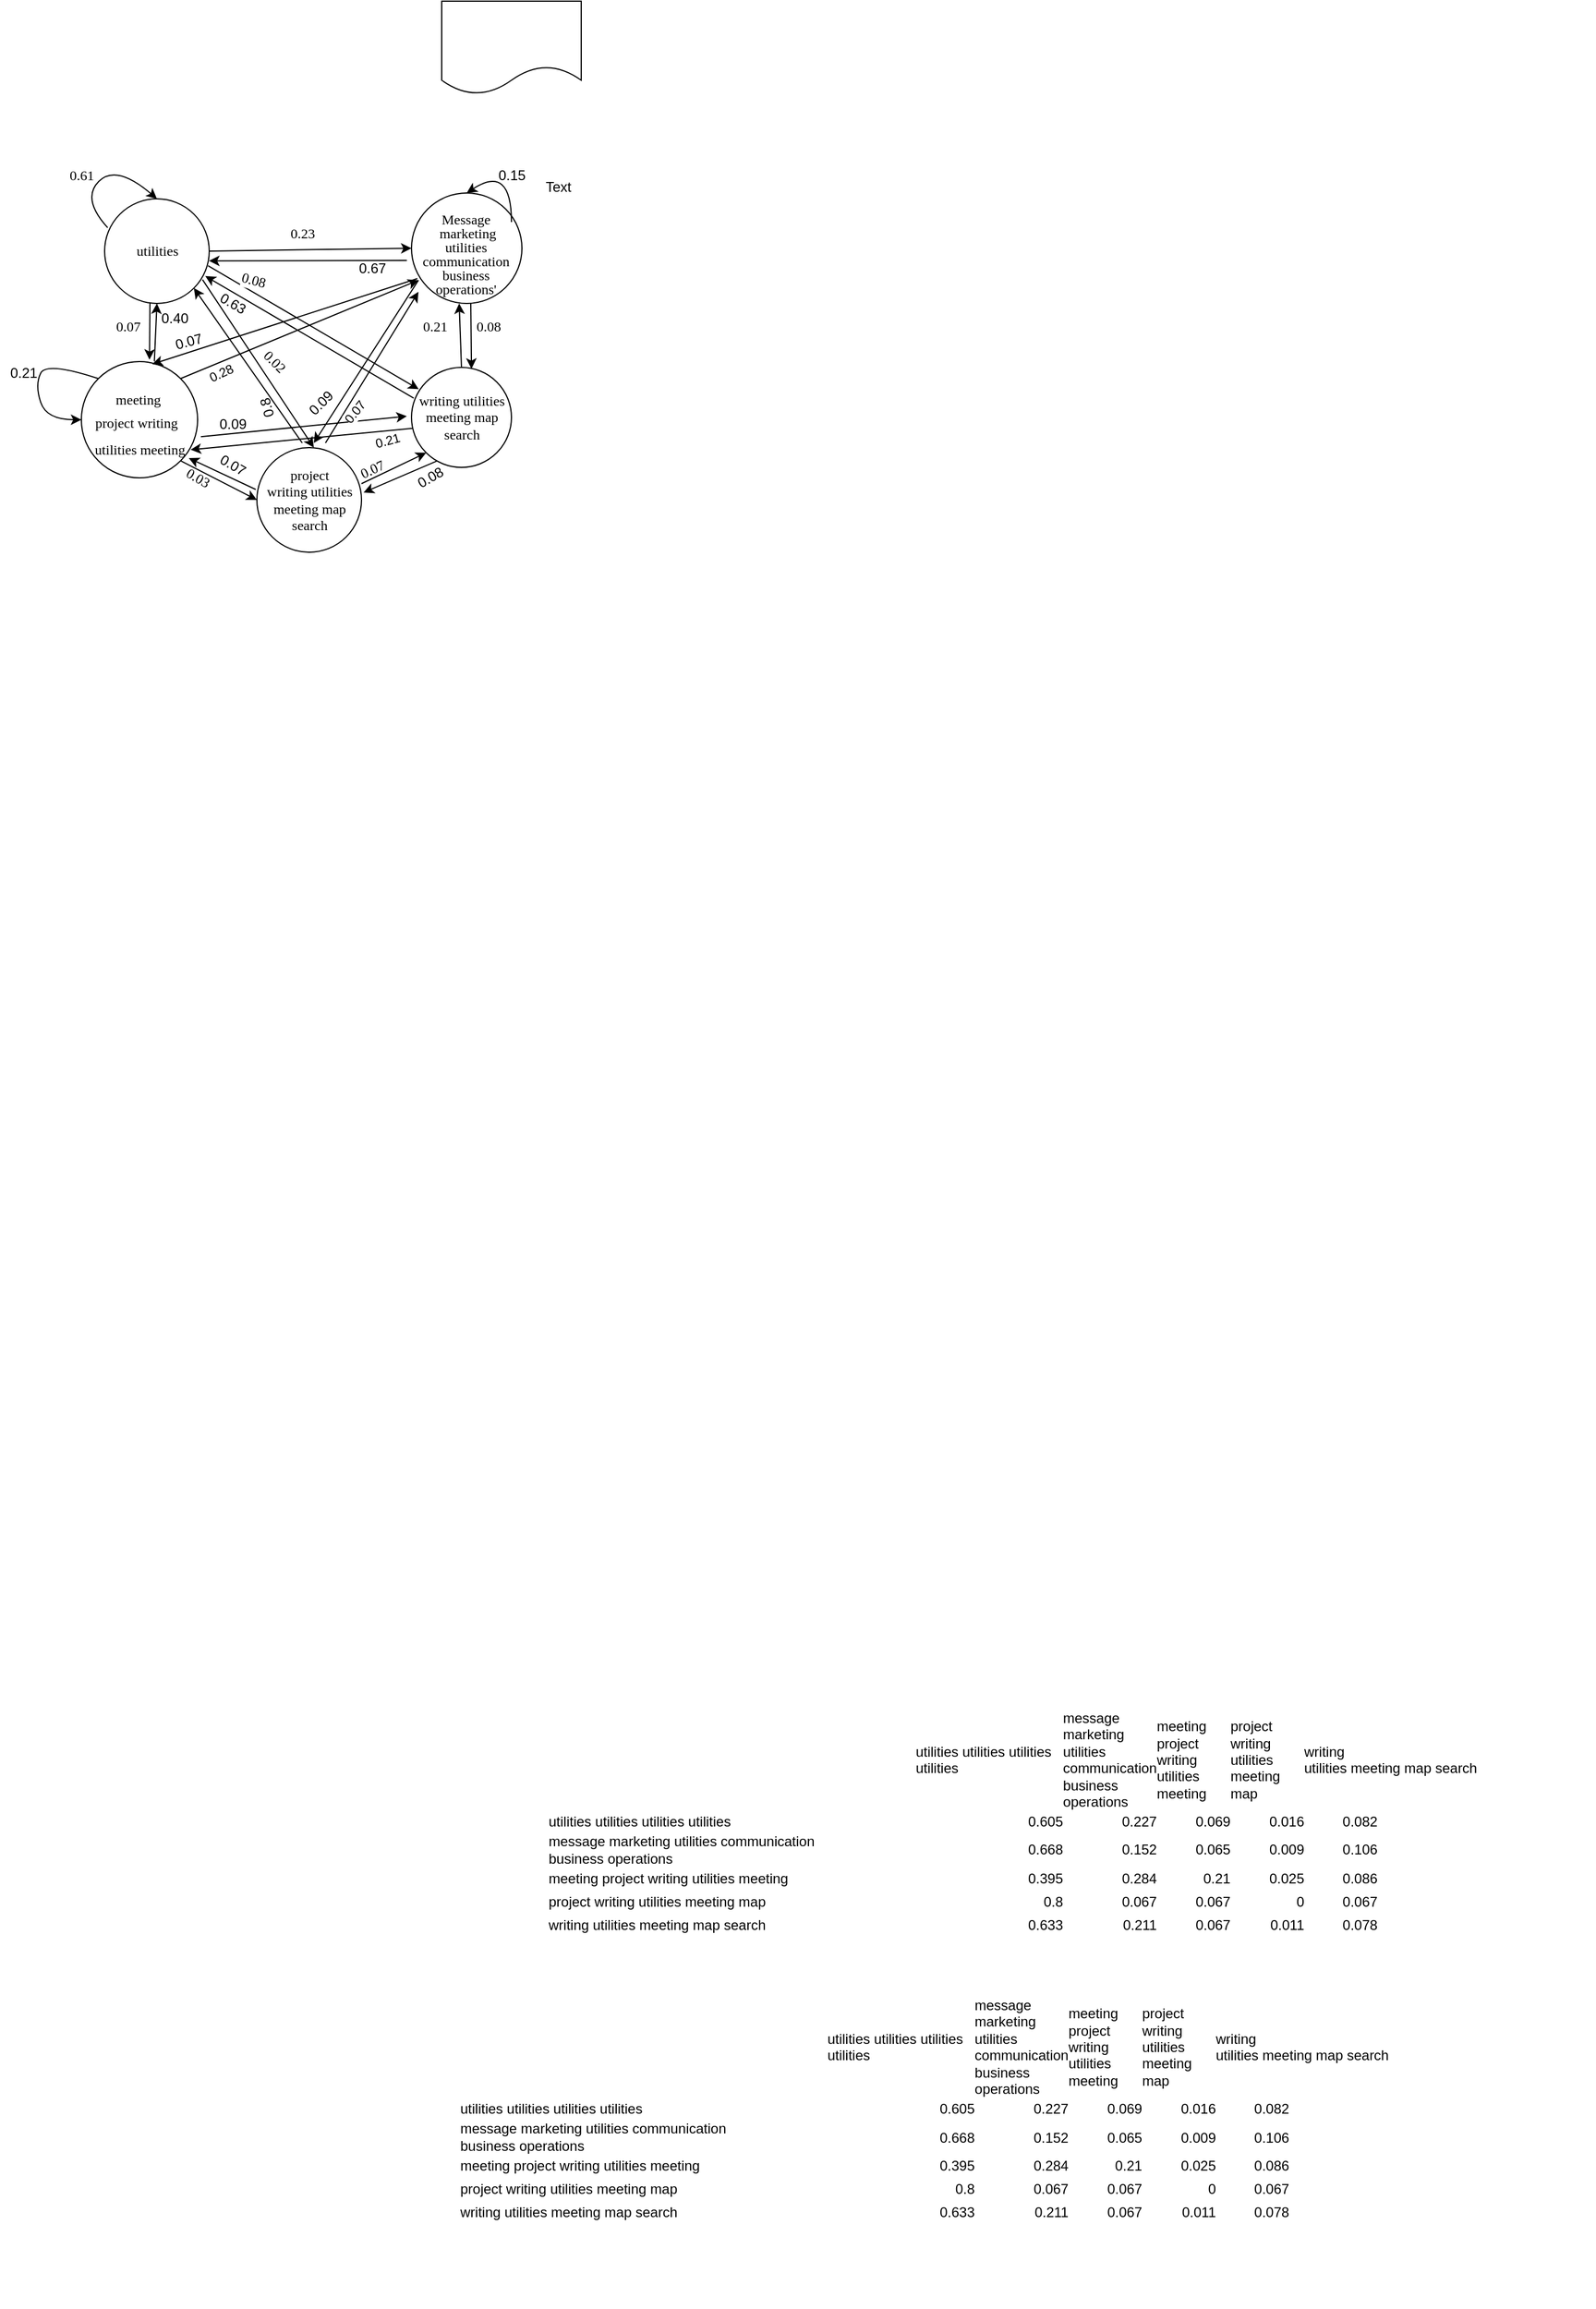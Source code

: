 <mxfile version="17.0.0" type="github">
  <diagram id="NkgFP6aYnqGyyIgVfoUW" name="Page-1">
    <mxGraphModel dx="1422" dy="1520" grid="1" gridSize="10" guides="1" tooltips="1" connect="1" arrows="1" fold="1" page="1" pageScale="1" pageWidth="827" pageHeight="1169" math="0" shadow="0">
      <root>
        <mxCell id="0" />
        <mxCell id="1" parent="0" />
        <mxCell id="uUu0Q5NePI6npQGHdQzm-4" value="utilities" style="shape=ellipse;html=1;dashed=0;whitespace=wrap;aspect=fixed;perimeter=ellipsePerimeter;fontFamily=Times New Roman;align=center;fontSize=12;" parent="1" vertex="1">
          <mxGeometry x="80" y="30" width="90" height="90" as="geometry" />
        </mxCell>
        <mxCell id="uUu0Q5NePI6npQGHdQzm-5" value="&lt;p class=&quot;MsoNormal&quot; style=&quot;margin-bottom: 0cm; line-height: 0; font-size: 12px;&quot;&gt;&lt;span lang=&quot;EN-GB&quot; style=&quot;font-size: 12px;&quot;&gt;&lt;font style=&quot;font-size: 12px;&quot;&gt;Message&amp;nbsp;&lt;/font&gt;&lt;/span&gt;&lt;/p&gt;&lt;p class=&quot;MsoNormal&quot; style=&quot;margin-bottom: 0cm; line-height: 0; font-size: 12px;&quot;&gt;&lt;font style=&quot;font-size: 12px;&quot;&gt;marketing&lt;/font&gt;&lt;/p&gt;&lt;p class=&quot;MsoNormal&quot; style=&quot;margin-bottom: 0cm; line-height: 0; font-size: 12px;&quot;&gt;&lt;font style=&quot;font-size: 12px;&quot;&gt;utilities&amp;nbsp;&lt;/font&gt;&lt;/p&gt;&lt;p class=&quot;MsoNormal&quot; style=&quot;margin-bottom: 0cm; line-height: 0; font-size: 12px;&quot;&gt;&lt;font style=&quot;font-size: 12px;&quot;&gt;communication&amp;nbsp;&lt;/font&gt;&lt;/p&gt;&lt;p class=&quot;MsoNormal&quot; style=&quot;margin-bottom: 0cm; line-height: 0; font-size: 12px;&quot;&gt;&lt;span style=&quot;font-size: 12px;&quot;&gt;business&amp;nbsp;&lt;/span&gt;&lt;/p&gt;&lt;p class=&quot;MsoNormal&quot; style=&quot;margin-bottom: 0cm; line-height: 0; font-size: 12px;&quot;&gt;&lt;span style=&quot;font-size: 12px;&quot;&gt;operations&#39;&amp;nbsp;&lt;/span&gt;&lt;/p&gt;" style="shape=ellipse;html=1;dashed=0;whitespace=wrap;aspect=fixed;perimeter=ellipsePerimeter;align=center;fontFamily=Times New Roman;fontSize=12;" parent="1" vertex="1">
          <mxGeometry x="344" y="25" width="95" height="95" as="geometry" />
        </mxCell>
        <mxCell id="uUu0Q5NePI6npQGHdQzm-16" value="&lt;p class=&quot;MsoNormal&quot; style=&quot;margin-bottom: 0cm ; line-height: 0.7 ; font-size: 12px&quot;&gt;&lt;span lang=&quot;EN-GB&quot; style=&quot;font-size: 12px&quot;&gt;&lt;font style=&quot;font-size: 12px&quot;&gt;meeting&amp;nbsp;&lt;/font&gt;&lt;/span&gt;&lt;/p&gt;&lt;p class=&quot;MsoNormal&quot; style=&quot;margin-bottom: 0cm ; line-height: 0.7 ; font-size: 12px&quot;&gt;&lt;span lang=&quot;EN-GB&quot;&gt;project&amp;nbsp;&lt;/span&gt;&lt;span&gt;writing&amp;nbsp;&amp;nbsp;&lt;/span&gt;&lt;/p&gt;&lt;blockquote style=&quot;margin-bottom: 0cm ; line-height: normal&quot;&gt;utilities&lt;span style=&quot;font-size: 12px&quot;&gt;&amp;nbsp;&lt;/span&gt;&lt;span style=&quot;font-size: 12px&quot;&gt;meeting&lt;/span&gt;&lt;/blockquote&gt;" style="shape=ellipse;html=1;dashed=0;whitespace=wrap;aspect=fixed;perimeter=ellipsePerimeter;fontFamily=Times New Roman;align=center;fontSize=12;" parent="1" vertex="1">
          <mxGeometry x="60" y="170" width="100" height="100" as="geometry" />
        </mxCell>
        <mxCell id="uUu0Q5NePI6npQGHdQzm-17" value="&lt;span&gt;writing utilities &lt;br&gt;meeting map &lt;br&gt;search&lt;br&gt;&lt;/span&gt;" style="shape=ellipse;html=1;dashed=0;whitespace=wrap;aspect=fixed;perimeter=ellipsePerimeter;fontFamily=Times New Roman;align=center;fontSize=12;" parent="1" vertex="1">
          <mxGeometry x="344" y="175" width="86" height="86" as="geometry" />
        </mxCell>
        <mxCell id="uUu0Q5NePI6npQGHdQzm-18" value="&lt;span lang=&quot;EN-GB&quot; style=&quot;font-size: 12px ; line-height: 107%&quot;&gt;project &lt;br&gt;writing utilities&lt;br style=&quot;font-size: 12px&quot;&gt;meeting map &lt;br style=&quot;font-size: 12px&quot;&gt;search&lt;/span&gt;" style="shape=ellipse;html=1;dashed=0;whitespace=wrap;aspect=fixed;perimeter=ellipsePerimeter;fontFamily=Times New Roman;align=center;fontSize=12;" parent="1" vertex="1">
          <mxGeometry x="211" y="244" width="90" height="90" as="geometry" />
        </mxCell>
        <mxCell id="uUu0Q5NePI6npQGHdQzm-34" value="" style="endArrow=classic;html=1;rounded=0;fontSize=12;entryX=0;entryY=0.5;entryDx=0;entryDy=0;exitX=1;exitY=0.5;exitDx=0;exitDy=0;fontFamily=Times New Roman;align=center;" parent="1" source="uUu0Q5NePI6npQGHdQzm-4" target="uUu0Q5NePI6npQGHdQzm-5" edge="1">
          <mxGeometry width="50" height="50" relative="1" as="geometry">
            <mxPoint x="210" y="90" as="sourcePoint" />
            <mxPoint x="260" y="40" as="targetPoint" />
          </mxGeometry>
        </mxCell>
        <mxCell id="uUu0Q5NePI6npQGHdQzm-35" value="" style="endArrow=classic;html=1;rounded=0;fontSize=12;exitX=0.989;exitY=0.64;exitDx=0;exitDy=0;exitPerimeter=0;fontFamily=Times New Roman;align=center;entryX=0.072;entryY=0.218;entryDx=0;entryDy=0;entryPerimeter=0;" parent="1" source="uUu0Q5NePI6npQGHdQzm-4" target="uUu0Q5NePI6npQGHdQzm-17" edge="1">
          <mxGeometry width="50" height="50" relative="1" as="geometry">
            <mxPoint x="180" y="130" as="sourcePoint" />
            <mxPoint x="340" y="190" as="targetPoint" />
          </mxGeometry>
        </mxCell>
        <mxCell id="uUu0Q5NePI6npQGHdQzm-49" value="0.08" style="edgeLabel;html=1;align=center;verticalAlign=middle;resizable=0;points=[];fontSize=12;fontFamily=Times New Roman;rotation=15;" parent="uUu0Q5NePI6npQGHdQzm-35" vertex="1" connectable="0">
          <mxGeometry x="-0.25" relative="1" as="geometry">
            <mxPoint x="-29" y="-28" as="offset" />
          </mxGeometry>
        </mxCell>
        <mxCell id="uUu0Q5NePI6npQGHdQzm-36" value="" style="endArrow=classic;html=1;rounded=0;fontSize=12;exitX=0.936;exitY=0.773;exitDx=0;exitDy=0;exitPerimeter=0;fontFamily=Times New Roman;align=center;" parent="1" source="uUu0Q5NePI6npQGHdQzm-4" edge="1">
          <mxGeometry width="50" height="50" relative="1" as="geometry">
            <mxPoint x="210" y="294" as="sourcePoint" />
            <mxPoint x="260" y="244" as="targetPoint" />
          </mxGeometry>
        </mxCell>
        <mxCell id="uUu0Q5NePI6npQGHdQzm-37" value="" style="endArrow=classic;html=1;rounded=0;fontSize=12;entryX=0.586;entryY=-0.016;entryDx=0;entryDy=0;fontFamily=Times New Roman;align=center;entryPerimeter=0;" parent="1" target="uUu0Q5NePI6npQGHdQzm-16" edge="1">
          <mxGeometry width="50" height="50" relative="1" as="geometry">
            <mxPoint x="119" y="120" as="sourcePoint" />
            <mxPoint x="120" y="160" as="targetPoint" />
          </mxGeometry>
        </mxCell>
        <mxCell id="uUu0Q5NePI6npQGHdQzm-38" value="" style="endArrow=classic;html=1;rounded=0;fontSize=12;entryX=0;entryY=1;entryDx=0;entryDy=0;fontFamily=Times New Roman;align=center;" parent="1" target="uUu0Q5NePI6npQGHdQzm-17" edge="1">
          <mxGeometry width="50" height="50" relative="1" as="geometry">
            <mxPoint x="301" y="275" as="sourcePoint" />
            <mxPoint x="350.418" y="249.488" as="targetPoint" />
          </mxGeometry>
        </mxCell>
        <mxCell id="uUu0Q5NePI6npQGHdQzm-41" value="" style="endArrow=classic;html=1;rounded=0;fontSize=12;entryX=0;entryY=0.5;entryDx=0;entryDy=0;exitX=1;exitY=1;exitDx=0;exitDy=0;fontFamily=Times New Roman;align=center;" parent="1" source="uUu0Q5NePI6npQGHdQzm-16" target="uUu0Q5NePI6npQGHdQzm-18" edge="1">
          <mxGeometry width="50" height="50" relative="1" as="geometry">
            <mxPoint x="100" y="305" as="sourcePoint" />
            <mxPoint x="150" y="255" as="targetPoint" />
          </mxGeometry>
        </mxCell>
        <mxCell id="uUu0Q5NePI6npQGHdQzm-42" value="" style="endArrow=classic;html=1;rounded=0;fontSize=12;fontFamily=Times New Roman;align=center;exitX=0.5;exitY=0;exitDx=0;exitDy=0;" parent="1" edge="1" source="uUu0Q5NePI6npQGHdQzm-17">
          <mxGeometry width="50" height="50" relative="1" as="geometry">
            <mxPoint x="385" y="170" as="sourcePoint" />
            <mxPoint x="385.01" y="119.997" as="targetPoint" />
          </mxGeometry>
        </mxCell>
        <mxCell id="uUu0Q5NePI6npQGHdQzm-43" value="" style="endArrow=classic;html=1;rounded=0;fontSize=12;entryX=0.6;entryY=0.014;entryDx=0;entryDy=0;entryPerimeter=0;fontFamily=Times New Roman;align=center;" parent="1" target="uUu0Q5NePI6npQGHdQzm-17" edge="1">
          <mxGeometry width="50" height="50" relative="1" as="geometry">
            <mxPoint x="395" y="120" as="sourcePoint" />
            <mxPoint x="400" y="170" as="targetPoint" />
          </mxGeometry>
        </mxCell>
        <mxCell id="uUu0Q5NePI6npQGHdQzm-47" value="" style="endArrow=classic;html=1;rounded=0;fontSize=12;entryX=0.962;entryY=0.738;entryDx=0;entryDy=0;entryPerimeter=0;fontFamily=Times New Roman;align=center;exitX=0.022;exitY=0.308;exitDx=0;exitDy=0;exitPerimeter=0;" parent="1" source="uUu0Q5NePI6npQGHdQzm-17" target="uUu0Q5NePI6npQGHdQzm-4" edge="1">
          <mxGeometry width="50" height="50" relative="1" as="geometry">
            <mxPoint x="340" y="200" as="sourcePoint" />
            <mxPoint x="300" y="160" as="targetPoint" />
          </mxGeometry>
        </mxCell>
        <mxCell id="uUu0Q5NePI6npQGHdQzm-48" value="0.23" style="text;html=1;align=center;verticalAlign=middle;resizable=0;points=[];autosize=1;strokeColor=none;fillColor=none;fontSize=12;fontFamily=Times New Roman;" parent="1" vertex="1">
          <mxGeometry x="230" y="50" width="40" height="20" as="geometry" />
        </mxCell>
        <mxCell id="uUu0Q5NePI6npQGHdQzm-50" value="0.02" style="text;html=1;align=center;verticalAlign=middle;resizable=0;points=[];autosize=1;strokeColor=none;fillColor=none;fontSize=12;fontFamily=Times New Roman;rotation=45;" parent="1" vertex="1">
          <mxGeometry x="206" y="160" width="40" height="20" as="geometry" />
        </mxCell>
        <mxCell id="uUu0Q5NePI6npQGHdQzm-51" value="0.07" style="text;html=1;align=center;verticalAlign=middle;resizable=0;points=[];autosize=1;strokeColor=none;fillColor=none;fontSize=12;fontFamily=Times New Roman;" parent="1" vertex="1">
          <mxGeometry x="80" y="130" width="40" height="20" as="geometry" />
        </mxCell>
        <mxCell id="uUu0Q5NePI6npQGHdQzm-53" value="0.03" style="text;html=1;align=center;verticalAlign=middle;resizable=0;points=[];autosize=1;strokeColor=none;fillColor=none;fontSize=12;fontFamily=Times New Roman;rotation=30;" parent="1" vertex="1">
          <mxGeometry x="140" y="260" width="40" height="20" as="geometry" />
        </mxCell>
        <mxCell id="uUu0Q5NePI6npQGHdQzm-54" value="" style="curved=1;endArrow=classic;html=1;rounded=0;fontFamily=Times New Roman;fontSize=12;exitX=0.029;exitY=0.276;exitDx=0;exitDy=0;exitPerimeter=0;" parent="1" source="uUu0Q5NePI6npQGHdQzm-4" edge="1">
          <mxGeometry width="50" height="50" relative="1" as="geometry">
            <mxPoint x="60" y="40" as="sourcePoint" />
            <mxPoint x="125" y="30" as="targetPoint" />
            <Array as="points">
              <mxPoint x="60" y="30" />
              <mxPoint x="90" />
            </Array>
          </mxGeometry>
        </mxCell>
        <mxCell id="uUu0Q5NePI6npQGHdQzm-55" value="0.61" style="text;html=1;align=center;verticalAlign=middle;resizable=0;points=[];autosize=1;strokeColor=none;fillColor=none;fontSize=12;fontFamily=Times New Roman;" parent="1" vertex="1">
          <mxGeometry x="40" width="40" height="20" as="geometry" />
        </mxCell>
        <mxCell id="uUu0Q5NePI6npQGHdQzm-56" value="0.08" style="text;html=1;align=center;verticalAlign=middle;resizable=0;points=[];autosize=1;strokeColor=none;fillColor=none;fontSize=12;fontFamily=Times New Roman;" parent="1" vertex="1">
          <mxGeometry x="390" y="130" width="40" height="20" as="geometry" />
        </mxCell>
        <mxCell id="uUu0Q5NePI6npQGHdQzm-57" value="0.21" style="text;html=1;align=center;verticalAlign=middle;resizable=0;points=[];autosize=1;strokeColor=none;fillColor=none;fontSize=12;fontFamily=Times New Roman;" parent="1" vertex="1">
          <mxGeometry x="344" y="130" width="40" height="20" as="geometry" />
        </mxCell>
        <mxCell id="uUu0Q5NePI6npQGHdQzm-58" value="0.07" style="text;html=1;align=center;verticalAlign=middle;resizable=0;points=[];autosize=1;strokeColor=none;fillColor=none;fontSize=12;fontFamily=Times New Roman;rotation=-25;" parent="1" vertex="1">
          <mxGeometry x="290" y="253" width="40" height="20" as="geometry" />
        </mxCell>
        <mxCell id="uUu0Q5NePI6npQGHdQzm-59" value="" style="shape=document;whiteSpace=wrap;html=1;boundedLbl=1;fontFamily=Times New Roman;fontSize=12;" parent="1" vertex="1">
          <mxGeometry x="370" y="-140" width="120" height="80" as="geometry" />
        </mxCell>
        <mxCell id="LGM-K7nG5Ex01GaFveVR-1" value="&#xa;&#xa;&#xa;&#xa;&#xa;&#xa;&#xa;&#xa;&#xa;&#xa;&#xa;&#xa;&#xa;&lt;table border=&quot;0&quot; cellpadding=&quot;0&quot; cellspacing=&quot;0&quot; width=&quot;899&quot; style=&quot;border-collapse: collapse ; width: 675pt&quot;&gt;&#xa;&#xa; &lt;colgroup&gt;&lt;col width=&quot;322&quot; style=&quot;width: 242pt&quot;&gt;&#xa; &lt;col width=&quot;129&quot; style=&quot;width: 97pt&quot;&gt;&#xa; &lt;col width=&quot;64&quot; span=&quot;7&quot; style=&quot;width: 48pt&quot;&gt;&#xa; &lt;/colgroup&gt;&lt;tbody&gt;&lt;tr style=&quot;height: 15.0pt&quot;&gt;&#xa;  &lt;td height=&quot;20&quot; width=&quot;322&quot; style=&quot;height: 15.0pt ; width: 242pt&quot;&gt;&lt;/td&gt;&#xa;  &lt;td width=&quot;129&quot; style=&quot;width: 97pt&quot;&gt;utilities utilities utilities utilities&lt;/td&gt;&#xa;  &lt;td width=&quot;64&quot; style=&quot;width: 48pt&quot;&gt;message marketing utilities communication&#xa;  business operations&lt;/td&gt;&#xa;  &lt;td width=&quot;64&quot; style=&quot;width: 48pt&quot;&gt;meeting project writing utilities meeting&lt;/td&gt;&#xa;  &lt;td width=&quot;64&quot; style=&quot;width: 48pt&quot;&gt;project writing utilities meeting map&lt;/td&gt;&#xa;  &lt;td colspan=&quot;4&quot; width=&quot;256&quot; style=&quot;width: 192pt&quot;&gt;writing&#xa;  utilities meeting map search&lt;/td&gt;&#xa; &lt;/tr&gt;&#xa; &lt;tr style=&quot;height: 15.0pt&quot;&gt;&#xa;  &lt;td height=&quot;20&quot; style=&quot;height: 15.0pt&quot;&gt;utilities utilities utilities utilities&lt;/td&gt;&#xa;  &lt;td align=&quot;right&quot;&gt;0.605&lt;/td&gt;&#xa;  &lt;td align=&quot;right&quot;&gt;0.227&lt;/td&gt;&#xa;  &lt;td align=&quot;right&quot;&gt;0.069&lt;/td&gt;&#xa;  &lt;td align=&quot;right&quot;&gt;0.016&lt;/td&gt;&#xa;  &lt;td align=&quot;right&quot;&gt;0.082&lt;/td&gt;&#xa;  &lt;td&gt;&lt;/td&gt;&#xa;  &lt;td&gt;&lt;/td&gt;&#xa;  &lt;td&gt;&lt;/td&gt;&#xa; &lt;/tr&gt;&#xa; &lt;tr style=&quot;height: 15.0pt&quot;&gt;&#xa;  &lt;td height=&quot;20&quot; style=&quot;height: 15.0pt&quot;&gt;message marketing utilities communication&#xa;  business operations&lt;/td&gt;&#xa;  &lt;td align=&quot;right&quot;&gt;0.668&lt;/td&gt;&#xa;  &lt;td align=&quot;right&quot;&gt;0.152&lt;/td&gt;&#xa;  &lt;td align=&quot;right&quot;&gt;0.065&lt;/td&gt;&#xa;  &lt;td align=&quot;right&quot;&gt;0.009&lt;/td&gt;&#xa;  &lt;td align=&quot;right&quot;&gt;0.106&lt;/td&gt;&#xa;  &lt;td&gt;&lt;/td&gt;&#xa;  &lt;td&gt;&lt;/td&gt;&#xa;  &lt;td&gt;&lt;/td&gt;&#xa; &lt;/tr&gt;&#xa; &lt;tr style=&quot;height: 15.0pt&quot;&gt;&#xa;  &lt;td height=&quot;20&quot; style=&quot;height: 15.0pt&quot;&gt;meeting project writing utilities meeting&lt;/td&gt;&#xa;  &lt;td align=&quot;right&quot;&gt;0.395&lt;/td&gt;&#xa;  &lt;td align=&quot;right&quot;&gt;0.284&lt;/td&gt;&#xa;  &lt;td align=&quot;right&quot;&gt;0.21&lt;/td&gt;&#xa;  &lt;td align=&quot;right&quot;&gt;0.025&lt;/td&gt;&#xa;  &lt;td align=&quot;right&quot;&gt;0.086&lt;/td&gt;&#xa;  &lt;td&gt;&lt;/td&gt;&#xa;  &lt;td&gt;&lt;/td&gt;&#xa;  &lt;td&gt;&lt;/td&gt;&#xa; &lt;/tr&gt;&#xa; &lt;tr style=&quot;height: 15.0pt&quot;&gt;&#xa;  &lt;td height=&quot;20&quot; style=&quot;height: 15.0pt&quot;&gt;project writing utilities meeting map&lt;/td&gt;&#xa;  &lt;td align=&quot;right&quot;&gt;0.8&lt;/td&gt;&#xa;  &lt;td align=&quot;right&quot;&gt;0.067&lt;/td&gt;&#xa;  &lt;td align=&quot;right&quot;&gt;0.067&lt;/td&gt;&#xa;  &lt;td align=&quot;right&quot;&gt;0&lt;/td&gt;&#xa;  &lt;td align=&quot;right&quot;&gt;0.067&lt;/td&gt;&#xa;  &lt;td&gt;&lt;/td&gt;&#xa;  &lt;td&gt;&lt;/td&gt;&#xa;  &lt;td&gt;&lt;/td&gt;&#xa; &lt;/tr&gt;&#xa; &lt;tr style=&quot;height: 15.0pt&quot;&gt;&#xa;  &lt;td height=&quot;20&quot; style=&quot;height: 15.0pt&quot;&gt;writing utilities meeting map search&lt;/td&gt;&#xa;  &lt;td align=&quot;right&quot;&gt;0.633&lt;/td&gt;&#xa;  &lt;td align=&quot;right&quot;&gt;0.211&lt;/td&gt;&#xa;  &lt;td align=&quot;right&quot;&gt;0.067&lt;/td&gt;&#xa;  &lt;td align=&quot;right&quot;&gt;0.011&lt;/td&gt;&#xa;  &lt;td align=&quot;right&quot;&gt;0.078&lt;/td&gt;&#xa;  &lt;td&gt;&lt;/td&gt;&#xa;  &lt;td&gt;&lt;/td&gt;&#xa;  &lt;td&gt;&lt;/td&gt;&#xa; &lt;/tr&gt;&#xa;&#xa;&lt;/tbody&gt;&lt;/table&gt;&#xa;&#xa;&#xa;&#xa;&#xa;" style="text;whiteSpace=wrap;html=1;" vertex="1" parent="1">
          <mxGeometry x="384" y="390" width="550" height="1170" as="geometry" />
        </mxCell>
        <mxCell id="LGM-K7nG5Ex01GaFveVR-2" value="&lt;table border=&quot;0&quot; cellpadding=&quot;0&quot; cellspacing=&quot;0&quot; width=&quot;899&quot; style=&quot;border-collapse: collapse ; width: 675pt&quot;&gt;&#xa;&#xa; &lt;colgroup&gt;&lt;col width=&quot;322&quot; style=&quot;width: 242pt&quot;&gt;&#xa; &lt;col width=&quot;129&quot; style=&quot;width: 97pt&quot;&gt;&#xa; &lt;col width=&quot;64&quot; span=&quot;7&quot; style=&quot;width: 48pt&quot;&gt;&#xa; &lt;/colgroup&gt;&lt;tbody&gt;&lt;tr style=&quot;height: 15.0pt&quot;&gt;&#xa;  &lt;td height=&quot;20&quot; width=&quot;322&quot; style=&quot;height: 15.0pt ; width: 242pt&quot;&gt;&lt;/td&gt;&#xa;  &lt;td width=&quot;129&quot; style=&quot;width: 97pt&quot;&gt;utilities utilities utilities utilities&lt;/td&gt;&#xa;  &lt;td width=&quot;64&quot; style=&quot;width: 48pt&quot;&gt;message marketing utilities communication&#xa;  business operations&lt;/td&gt;&#xa;  &lt;td width=&quot;64&quot; style=&quot;width: 48pt&quot;&gt;meeting project writing utilities meeting&lt;/td&gt;&#xa;  &lt;td width=&quot;64&quot; style=&quot;width: 48pt&quot;&gt;project writing utilities meeting map&lt;/td&gt;&#xa;  &lt;td colspan=&quot;4&quot; width=&quot;256&quot; style=&quot;width: 192pt&quot;&gt;writing&#xa;  utilities meeting map search&lt;/td&gt;&#xa; &lt;/tr&gt;&#xa; &lt;tr style=&quot;height: 15.0pt&quot;&gt;&#xa;  &lt;td height=&quot;20&quot; style=&quot;height: 15.0pt&quot;&gt;utilities utilities utilities utilities&lt;/td&gt;&#xa;  &lt;td align=&quot;right&quot;&gt;0.605&lt;/td&gt;&#xa;  &lt;td align=&quot;right&quot;&gt;0.227&lt;/td&gt;&#xa;  &lt;td align=&quot;right&quot;&gt;0.069&lt;/td&gt;&#xa;  &lt;td align=&quot;right&quot;&gt;0.016&lt;/td&gt;&#xa;  &lt;td align=&quot;right&quot;&gt;0.082&lt;/td&gt;&#xa;  &lt;td&gt;&lt;/td&gt;&#xa;  &lt;td&gt;&lt;/td&gt;&#xa;  &lt;td&gt;&lt;/td&gt;&#xa; &lt;/tr&gt;&#xa; &lt;tr style=&quot;height: 15.0pt&quot;&gt;&#xa;  &lt;td height=&quot;20&quot; style=&quot;height: 15.0pt&quot;&gt;message marketing utilities communication&#xa;  business operations&lt;/td&gt;&#xa;  &lt;td align=&quot;right&quot;&gt;0.668&lt;/td&gt;&#xa;  &lt;td align=&quot;right&quot;&gt;0.152&lt;/td&gt;&#xa;  &lt;td align=&quot;right&quot;&gt;0.065&lt;/td&gt;&#xa;  &lt;td align=&quot;right&quot;&gt;0.009&lt;/td&gt;&#xa;  &lt;td align=&quot;right&quot;&gt;0.106&lt;/td&gt;&#xa;  &lt;td&gt;&lt;/td&gt;&#xa;  &lt;td&gt;&lt;/td&gt;&#xa;  &lt;td&gt;&lt;/td&gt;&#xa; &lt;/tr&gt;&#xa; &lt;tr style=&quot;height: 15.0pt&quot;&gt;&#xa;  &lt;td height=&quot;20&quot; style=&quot;height: 15.0pt&quot;&gt;meeting project writing utilities meeting&lt;/td&gt;&#xa;  &lt;td align=&quot;right&quot;&gt;0.395&lt;/td&gt;&#xa;  &lt;td align=&quot;right&quot;&gt;0.284&lt;/td&gt;&#xa;  &lt;td align=&quot;right&quot;&gt;0.21&lt;/td&gt;&#xa;  &lt;td align=&quot;right&quot;&gt;0.025&lt;/td&gt;&#xa;  &lt;td align=&quot;right&quot;&gt;0.086&lt;/td&gt;&#xa;  &lt;td&gt;&lt;/td&gt;&#xa;  &lt;td&gt;&lt;/td&gt;&#xa;  &lt;td&gt;&lt;/td&gt;&#xa; &lt;/tr&gt;&#xa; &lt;tr style=&quot;height: 15.0pt&quot;&gt;&#xa;  &lt;td height=&quot;20&quot; style=&quot;height: 15.0pt&quot;&gt;project writing utilities meeting map&lt;/td&gt;&#xa;  &lt;td align=&quot;right&quot;&gt;0.8&lt;/td&gt;&#xa;  &lt;td align=&quot;right&quot;&gt;0.067&lt;/td&gt;&#xa;  &lt;td align=&quot;right&quot;&gt;0.067&lt;/td&gt;&#xa;  &lt;td align=&quot;right&quot;&gt;0&lt;/td&gt;&#xa;  &lt;td align=&quot;right&quot;&gt;0.067&lt;/td&gt;&#xa;  &lt;td&gt;&lt;/td&gt;&#xa;  &lt;td&gt;&lt;/td&gt;&#xa;  &lt;td&gt;&lt;/td&gt;&#xa; &lt;/tr&gt;&#xa; &lt;tr style=&quot;height: 15.0pt&quot;&gt;&#xa;  &lt;td height=&quot;20&quot; style=&quot;height: 15.0pt&quot;&gt;writing utilities meeting map search&lt;/td&gt;&#xa;  &lt;td align=&quot;right&quot;&gt;0.633&lt;/td&gt;&#xa;  &lt;td align=&quot;right&quot;&gt;0.211&lt;/td&gt;&#xa;  &lt;td align=&quot;right&quot;&gt;0.067&lt;/td&gt;&#xa;  &lt;td align=&quot;right&quot;&gt;0.011&lt;/td&gt;&#xa;  &lt;td align=&quot;right&quot;&gt;0.078&lt;/td&gt;&#xa;  &lt;td&gt;&lt;/td&gt;&#xa;  &lt;td&gt;&lt;/td&gt;&#xa;  &lt;td&gt;&lt;/td&gt;&#xa; &lt;/tr&gt;&#xa;&#xa;&lt;/tbody&gt;&lt;/table&gt;" style="text;whiteSpace=wrap;html=1;" vertex="1" parent="1">
          <mxGeometry x="460" y="330" width="550" height="1170" as="geometry" />
        </mxCell>
        <mxCell id="LGM-K7nG5Ex01GaFveVR-3" value="" style="endArrow=classic;html=1;rounded=0;entryX=0.998;entryY=0.593;entryDx=0;entryDy=0;entryPerimeter=0;" edge="1" parent="1" target="uUu0Q5NePI6npQGHdQzm-4">
          <mxGeometry width="50" height="50" relative="1" as="geometry">
            <mxPoint x="340" y="83" as="sourcePoint" />
            <mxPoint x="310" y="-10" as="targetPoint" />
          </mxGeometry>
        </mxCell>
        <mxCell id="LGM-K7nG5Ex01GaFveVR-4" value="0.67" style="text;html=1;align=center;verticalAlign=middle;resizable=0;points=[];autosize=1;strokeColor=none;fillColor=none;" vertex="1" parent="1">
          <mxGeometry x="290" y="80" width="40" height="20" as="geometry" />
        </mxCell>
        <mxCell id="LGM-K7nG5Ex01GaFveVR-5" value="" style="curved=1;endArrow=classic;html=1;rounded=0;entryX=0.5;entryY=0;entryDx=0;entryDy=0;" edge="1" parent="1" target="uUu0Q5NePI6npQGHdQzm-5">
          <mxGeometry width="50" height="50" relative="1" as="geometry">
            <mxPoint x="430" y="50" as="sourcePoint" />
            <mxPoint x="480" as="targetPoint" />
            <Array as="points">
              <mxPoint x="430" />
            </Array>
          </mxGeometry>
        </mxCell>
        <mxCell id="LGM-K7nG5Ex01GaFveVR-6" value="Text" style="text;html=1;align=center;verticalAlign=middle;resizable=0;points=[];autosize=1;strokeColor=none;fillColor=none;" vertex="1" parent="1">
          <mxGeometry x="450" y="10" width="40" height="20" as="geometry" />
        </mxCell>
        <mxCell id="LGM-K7nG5Ex01GaFveVR-7" value="0.15" style="text;html=1;align=center;verticalAlign=middle;resizable=0;points=[];autosize=1;strokeColor=none;fillColor=none;" vertex="1" parent="1">
          <mxGeometry x="410" width="40" height="20" as="geometry" />
        </mxCell>
        <mxCell id="LGM-K7nG5Ex01GaFveVR-8" value="" style="endArrow=classic;html=1;rounded=0;entryX=0.61;entryY=0.022;entryDx=0;entryDy=0;entryPerimeter=0;exitX=0.053;exitY=0.775;exitDx=0;exitDy=0;exitPerimeter=0;" edge="1" parent="1" source="uUu0Q5NePI6npQGHdQzm-5" target="uUu0Q5NePI6npQGHdQzm-16">
          <mxGeometry width="50" height="50" relative="1" as="geometry">
            <mxPoint x="240" y="30" as="sourcePoint" />
            <mxPoint x="290" y="-20" as="targetPoint" />
          </mxGeometry>
        </mxCell>
        <mxCell id="LGM-K7nG5Ex01GaFveVR-9" value="0.07" style="text;html=1;align=center;verticalAlign=middle;resizable=0;points=[];autosize=1;strokeColor=none;fillColor=none;rotation=-15;" vertex="1" parent="1">
          <mxGeometry x="132" y="143" width="40" height="20" as="geometry" />
        </mxCell>
        <mxCell id="LGM-K7nG5Ex01GaFveVR-10" value="" style="endArrow=classic;html=1;rounded=0;" edge="1" parent="1">
          <mxGeometry width="50" height="50" relative="1" as="geometry">
            <mxPoint x="350" y="100" as="sourcePoint" />
            <mxPoint x="260" y="240" as="targetPoint" />
          </mxGeometry>
        </mxCell>
        <mxCell id="LGM-K7nG5Ex01GaFveVR-13" value="0.09" style="text;html=1;align=center;verticalAlign=middle;resizable=0;points=[];autosize=1;strokeColor=none;fillColor=none;rotation=-45;" vertex="1" parent="1">
          <mxGeometry x="246" y="196" width="40" height="20" as="geometry" />
        </mxCell>
        <mxCell id="LGM-K7nG5Ex01GaFveVR-14" value="" style="endArrow=classic;html=1;rounded=0;exitX=1;exitY=0;exitDx=0;exitDy=0;" edge="1" parent="1" source="uUu0Q5NePI6npQGHdQzm-16">
          <mxGeometry width="50" height="50" relative="1" as="geometry">
            <mxPoint x="150" y="195" as="sourcePoint" />
            <mxPoint x="350" y="100" as="targetPoint" />
          </mxGeometry>
        </mxCell>
        <mxCell id="LGM-K7nG5Ex01GaFveVR-15" value="0.28" style="edgeLabel;html=1;align=center;verticalAlign=middle;resizable=0;points=[];rotation=-25;" vertex="1" connectable="0" parent="LGM-K7nG5Ex01GaFveVR-14">
          <mxGeometry x="-0.729" y="-4" relative="1" as="geometry">
            <mxPoint x="5" y="3" as="offset" />
          </mxGeometry>
        </mxCell>
        <mxCell id="LGM-K7nG5Ex01GaFveVR-16" value="" style="endArrow=classic;html=1;rounded=0;exitX=0.628;exitY=-0.002;exitDx=0;exitDy=0;exitPerimeter=0;entryX=0.5;entryY=1;entryDx=0;entryDy=0;" edge="1" parent="1" source="uUu0Q5NePI6npQGHdQzm-16" target="uUu0Q5NePI6npQGHdQzm-4">
          <mxGeometry width="50" height="50" relative="1" as="geometry">
            <mxPoint x="-20" y="160" as="sourcePoint" />
            <mxPoint x="30" y="110" as="targetPoint" />
          </mxGeometry>
        </mxCell>
        <mxCell id="LGM-K7nG5Ex01GaFveVR-17" value="0.40" style="text;html=1;align=center;verticalAlign=middle;resizable=0;points=[];autosize=1;strokeColor=none;fillColor=none;" vertex="1" parent="1">
          <mxGeometry x="120" y="123" width="40" height="20" as="geometry" />
        </mxCell>
        <mxCell id="LGM-K7nG5Ex01GaFveVR-19" value="" style="curved=1;endArrow=classic;html=1;rounded=0;exitX=0;exitY=0;exitDx=0;exitDy=0;entryX=0;entryY=0.5;entryDx=0;entryDy=0;" edge="1" parent="1" source="uUu0Q5NePI6npQGHdQzm-16" target="uUu0Q5NePI6npQGHdQzm-16">
          <mxGeometry width="50" height="50" relative="1" as="geometry">
            <mxPoint y="250" as="sourcePoint" />
            <mxPoint x="59" y="208" as="targetPoint" />
            <Array as="points">
              <mxPoint x="30" y="170" />
              <mxPoint x="20" y="190" />
              <mxPoint x="30" y="220" />
            </Array>
          </mxGeometry>
        </mxCell>
        <mxCell id="LGM-K7nG5Ex01GaFveVR-20" value="0.21" style="text;html=1;align=center;verticalAlign=middle;resizable=0;points=[];autosize=1;strokeColor=none;fillColor=none;" vertex="1" parent="1">
          <mxGeometry x="-10" y="170" width="40" height="20" as="geometry" />
        </mxCell>
        <mxCell id="LGM-K7nG5Ex01GaFveVR-21" value="" style="endArrow=classic;html=1;rounded=0;exitX=1.028;exitY=0.646;exitDx=0;exitDy=0;exitPerimeter=0;" edge="1" parent="1" source="uUu0Q5NePI6npQGHdQzm-16">
          <mxGeometry width="50" height="50" relative="1" as="geometry">
            <mxPoint x="154.8" y="243.6" as="sourcePoint" />
            <mxPoint x="340" y="217" as="targetPoint" />
          </mxGeometry>
        </mxCell>
        <mxCell id="LGM-K7nG5Ex01GaFveVR-22" value="0.09" style="text;html=1;align=center;verticalAlign=middle;resizable=0;points=[];autosize=1;strokeColor=none;fillColor=none;" vertex="1" parent="1">
          <mxGeometry x="170" y="214" width="40" height="20" as="geometry" />
        </mxCell>
        <mxCell id="LGM-K7nG5Ex01GaFveVR-23" value="" style="endArrow=classic;html=1;rounded=0;entryX=1;entryY=1;entryDx=0;entryDy=0;" edge="1" parent="1" target="uUu0Q5NePI6npQGHdQzm-4">
          <mxGeometry width="50" height="50" relative="1" as="geometry">
            <mxPoint x="250" y="240" as="sourcePoint" />
            <mxPoint x="260" y="140" as="targetPoint" />
          </mxGeometry>
        </mxCell>
        <mxCell id="LGM-K7nG5Ex01GaFveVR-24" value="0.8" style="text;html=1;align=center;verticalAlign=middle;resizable=0;points=[];autosize=1;strokeColor=none;fillColor=none;rotation=-105;" vertex="1" parent="1">
          <mxGeometry x="205" y="200" width="30" height="20" as="geometry" />
        </mxCell>
        <mxCell id="LGM-K7nG5Ex01GaFveVR-25" value="" style="endArrow=classic;html=1;rounded=0;" edge="1" parent="1">
          <mxGeometry width="50" height="50" relative="1" as="geometry">
            <mxPoint x="270" y="240" as="sourcePoint" />
            <mxPoint x="350" y="110" as="targetPoint" />
          </mxGeometry>
        </mxCell>
        <mxCell id="LGM-K7nG5Ex01GaFveVR-26" value="0.07" style="edgeLabel;html=1;align=center;verticalAlign=middle;resizable=0;points=[];rotation=-51;" vertex="1" connectable="0" parent="LGM-K7nG5Ex01GaFveVR-25">
          <mxGeometry x="-0.631" y="-3" relative="1" as="geometry">
            <mxPoint x="7" y="-4" as="offset" />
          </mxGeometry>
        </mxCell>
        <mxCell id="LGM-K7nG5Ex01GaFveVR-27" value="" style="endArrow=classic;html=1;rounded=0;entryX=0.123;entryY=-0.046;entryDx=0;entryDy=0;entryPerimeter=0;" edge="1" parent="1" target="uUu0Q5NePI6npQGHdQzm-53">
          <mxGeometry width="50" height="50" relative="1" as="geometry">
            <mxPoint x="210" y="280" as="sourcePoint" />
            <mxPoint x="170" y="280" as="targetPoint" />
          </mxGeometry>
        </mxCell>
        <mxCell id="LGM-K7nG5Ex01GaFveVR-29" value="0.07" style="text;html=1;align=center;verticalAlign=middle;resizable=0;points=[];autosize=1;strokeColor=none;fillColor=none;rotation=30;" vertex="1" parent="1">
          <mxGeometry x="170" y="249" width="40" height="20" as="geometry" />
        </mxCell>
        <mxCell id="LGM-K7nG5Ex01GaFveVR-30" value="0.63" style="text;html=1;align=center;verticalAlign=middle;resizable=0;points=[];autosize=1;strokeColor=none;fillColor=none;rotation=30;" vertex="1" parent="1">
          <mxGeometry x="170" y="110" width="40" height="20" as="geometry" />
        </mxCell>
        <mxCell id="LGM-K7nG5Ex01GaFveVR-31" value="" style="endArrow=classic;html=1;rounded=0;exitX=0.014;exitY=0.609;exitDx=0;exitDy=0;exitPerimeter=0;entryX=0.94;entryY=0.758;entryDx=0;entryDy=0;entryPerimeter=0;" edge="1" parent="1" source="uUu0Q5NePI6npQGHdQzm-17" target="uUu0Q5NePI6npQGHdQzm-16">
          <mxGeometry width="50" height="50" relative="1" as="geometry">
            <mxPoint x="110" y="295" as="sourcePoint" />
            <mxPoint x="160" y="245" as="targetPoint" />
          </mxGeometry>
        </mxCell>
        <mxCell id="LGM-K7nG5Ex01GaFveVR-32" value="0.21" style="edgeLabel;html=1;align=center;verticalAlign=middle;resizable=0;points=[];rotation=-15;" vertex="1" connectable="0" parent="LGM-K7nG5Ex01GaFveVR-31">
          <mxGeometry x="-0.749" y="4" relative="1" as="geometry">
            <mxPoint x="1" y="4" as="offset" />
          </mxGeometry>
        </mxCell>
        <mxCell id="LGM-K7nG5Ex01GaFveVR-33" value="" style="endArrow=classic;html=1;rounded=0;exitX=0.256;exitY=0.935;exitDx=0;exitDy=0;exitPerimeter=0;entryX=1.02;entryY=0.429;entryDx=0;entryDy=0;entryPerimeter=0;" edge="1" parent="1" source="uUu0Q5NePI6npQGHdQzm-17" target="uUu0Q5NePI6npQGHdQzm-18">
          <mxGeometry width="50" height="50" relative="1" as="geometry">
            <mxPoint x="260" y="290" as="sourcePoint" />
            <mxPoint x="310" y="240" as="targetPoint" />
          </mxGeometry>
        </mxCell>
        <mxCell id="LGM-K7nG5Ex01GaFveVR-36" value="0.08" style="text;html=1;align=center;verticalAlign=middle;resizable=0;points=[];autosize=1;strokeColor=none;fillColor=none;rotation=-30;" vertex="1" parent="1">
          <mxGeometry x="340" y="260" width="40" height="20" as="geometry" />
        </mxCell>
      </root>
    </mxGraphModel>
  </diagram>
</mxfile>
